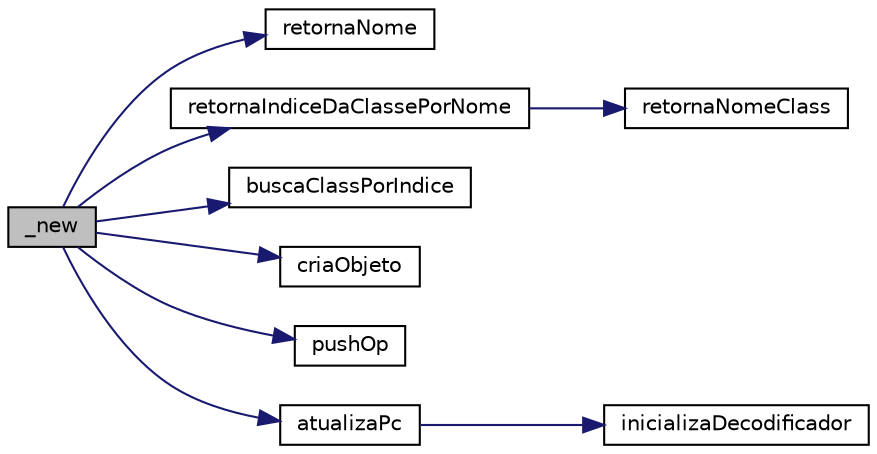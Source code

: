 digraph "_new"
{
 // INTERACTIVE_SVG=YES
  edge [fontname="Helvetica",fontsize="10",labelfontname="Helvetica",labelfontsize="10"];
  node [fontname="Helvetica",fontsize="10",shape=record];
  rankdir="LR";
  Node35 [label="_new",height=0.2,width=0.4,color="black", fillcolor="grey75", style="filled", fontcolor="black"];
  Node35 -> Node36 [color="midnightblue",fontsize="10",style="solid",fontname="Helvetica"];
  Node36 [label="retornaNome",height=0.2,width=0.4,color="black", fillcolor="white", style="filled",URL="$carregador_8c.html#aac550604e02bb2506492757b974c6856"];
  Node35 -> Node37 [color="midnightblue",fontsize="10",style="solid",fontname="Helvetica"];
  Node37 [label="retornaIndiceDaClassePorNome",height=0.2,width=0.4,color="black", fillcolor="white", style="filled",URL="$metodo_8c.html#aa797f59f95442f936c2d7df872c6ce24"];
  Node37 -> Node38 [color="midnightblue",fontsize="10",style="solid",fontname="Helvetica"];
  Node38 [label="retornaNomeClass",height=0.2,width=0.4,color="black", fillcolor="white", style="filled",URL="$carregador_8c.html#a9c9a3135d3a02d275706a00116816824"];
  Node35 -> Node39 [color="midnightblue",fontsize="10",style="solid",fontname="Helvetica"];
  Node39 [label="buscaClassPorIndice",height=0.2,width=0.4,color="black", fillcolor="white", style="filled",URL="$carregador_8c.html#a5791c228ebcf57d6eb24ba9618eae973"];
  Node35 -> Node40 [color="midnightblue",fontsize="10",style="solid",fontname="Helvetica"];
  Node40 [label="criaObjeto",height=0.2,width=0.4,color="black", fillcolor="white", style="filled",URL="$metodo_8c.html#aaf7017f2dbf93120bb68e608bfb31bb3"];
  Node35 -> Node41 [color="midnightblue",fontsize="10",style="solid",fontname="Helvetica"];
  Node41 [label="pushOp",height=0.2,width=0.4,color="black", fillcolor="white", style="filled",URL="$frame_8c.html#a50993c39467516396b64a90eb81af0ba"];
  Node35 -> Node42 [color="midnightblue",fontsize="10",style="solid",fontname="Helvetica"];
  Node42 [label="atualizaPc",height=0.2,width=0.4,color="black", fillcolor="white", style="filled",URL="$instrucao_8c.html#abcf4bbde1212f9bb0f2ee7a6ba5aec08"];
  Node42 -> Node43 [color="midnightblue",fontsize="10",style="solid",fontname="Helvetica"];
  Node43 [label="inicializaDecodificador",height=0.2,width=0.4,color="black", fillcolor="white", style="filled",URL="$decodificador_8c.html#ac4ac4bcce3fed96b1a2657ceafda40bc"];
}
